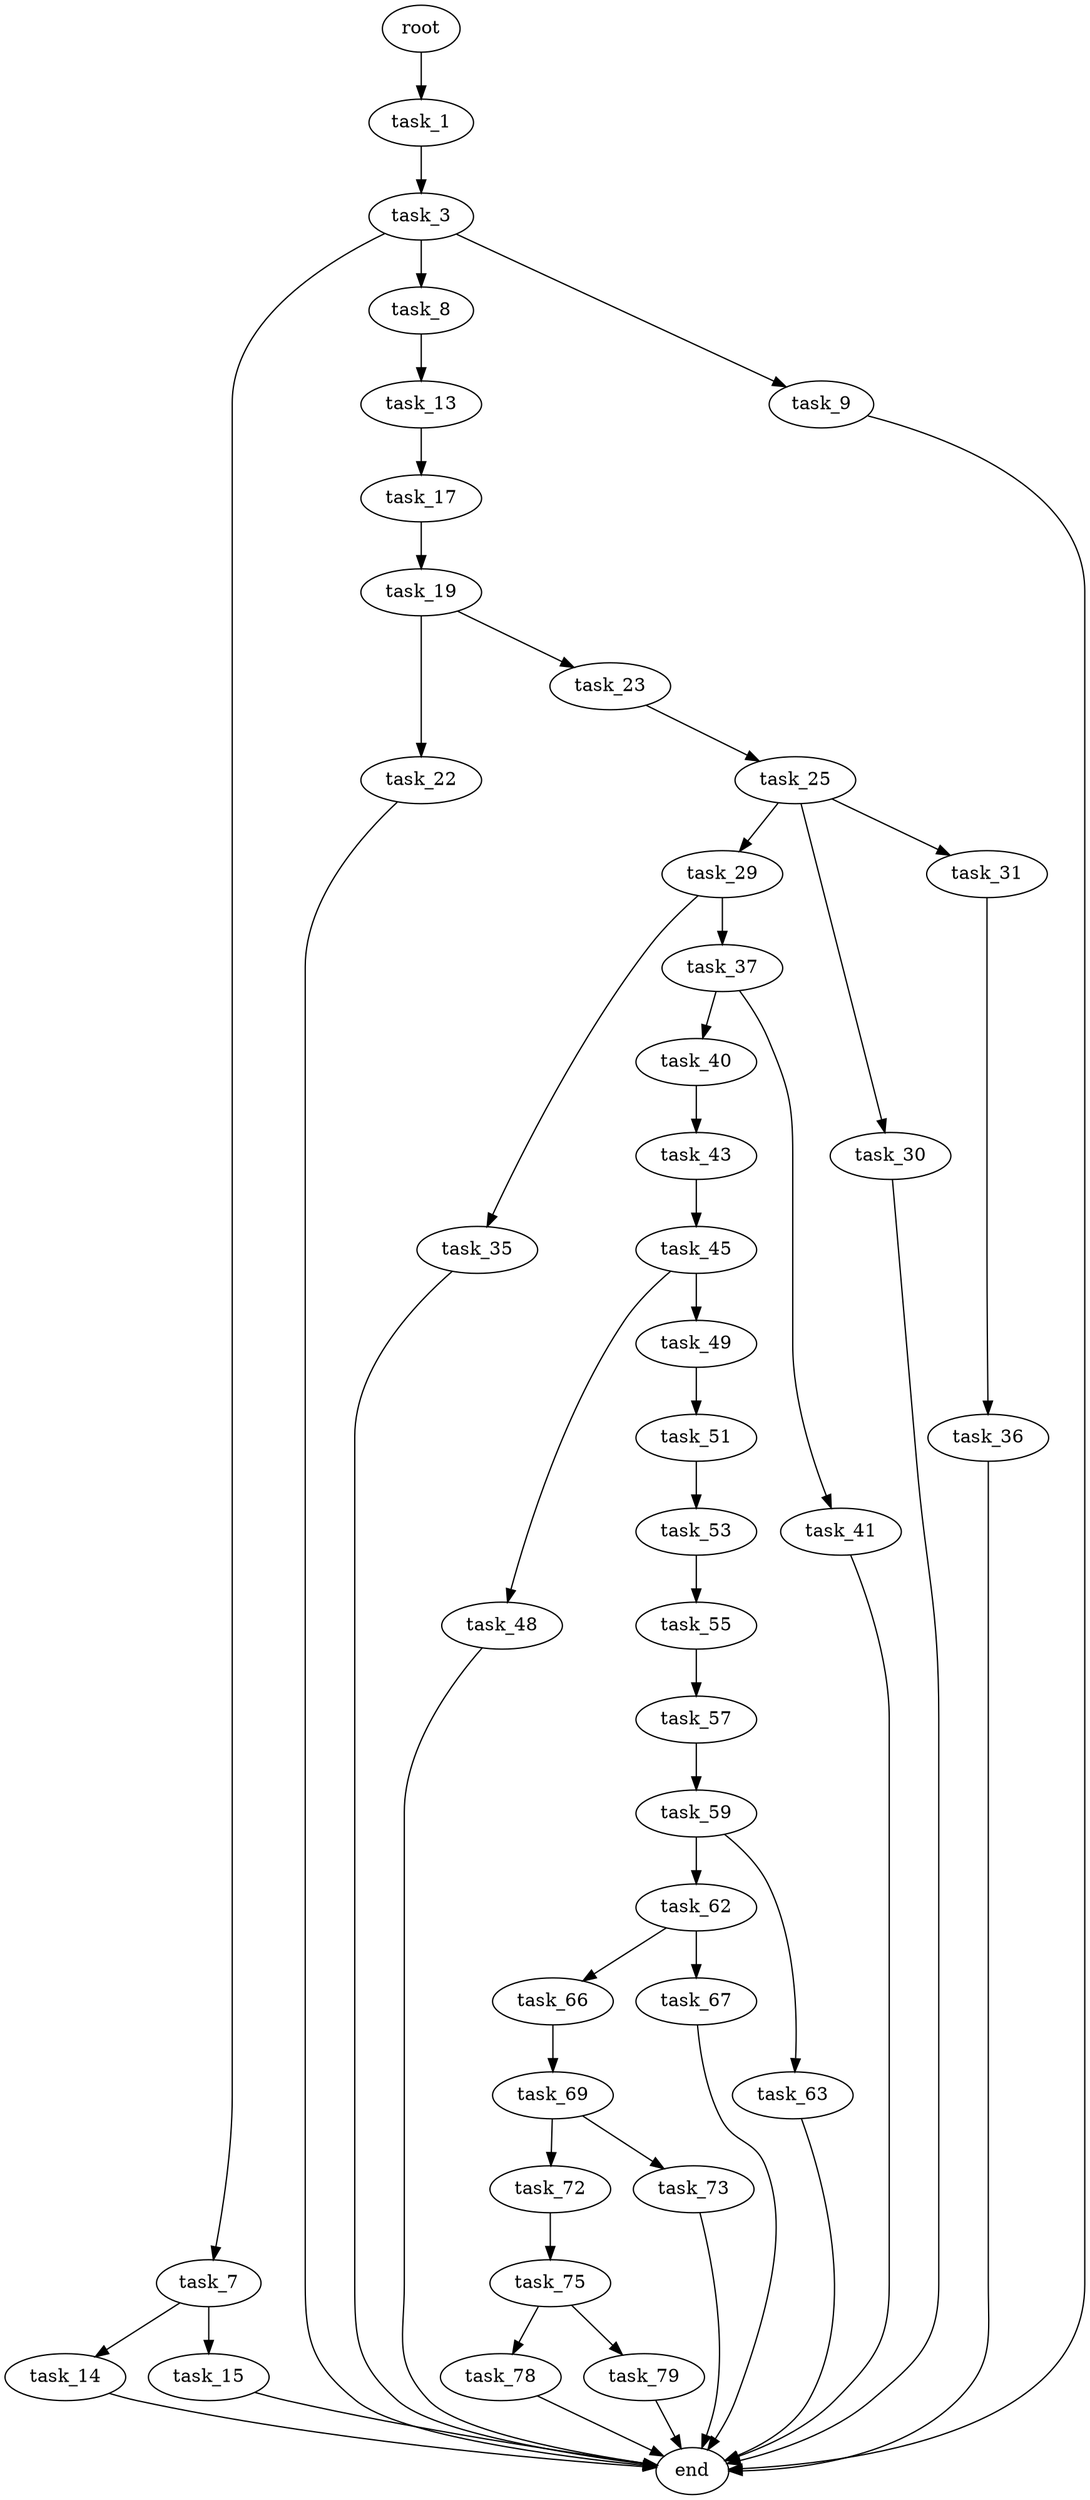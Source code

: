 digraph G {
  root [size="0.000000"];
  task_1 [size="515174409672.000000"];
  task_3 [size="4450778146.000000"];
  task_7 [size="229375991645.000000"];
  task_8 [size="871946453.000000"];
  task_9 [size="68719476736.000000"];
  task_14 [size="27745785842.000000"];
  task_15 [size="32527196040.000000"];
  task_13 [size="134217728000.000000"];
  end [size="0.000000"];
  task_17 [size="231928233984.000000"];
  task_19 [size="762100088.000000"];
  task_22 [size="368293445632.000000"];
  task_23 [size="999526844.000000"];
  task_25 [size="28896188076.000000"];
  task_29 [size="1512568091.000000"];
  task_30 [size="8589934592.000000"];
  task_31 [size="71144647032.000000"];
  task_35 [size="301797804048.000000"];
  task_37 [size="118371886766.000000"];
  task_36 [size="28991029248.000000"];
  task_40 [size="1134529094.000000"];
  task_41 [size="5468003342.000000"];
  task_43 [size="549755813888.000000"];
  task_45 [size="5323969620.000000"];
  task_48 [size="134217728000.000000"];
  task_49 [size="549755813888.000000"];
  task_51 [size="3819334352.000000"];
  task_53 [size="3994646569.000000"];
  task_55 [size="669644197.000000"];
  task_57 [size="6117053003.000000"];
  task_59 [size="114069668159.000000"];
  task_62 [size="23499034180.000000"];
  task_63 [size="231928233984.000000"];
  task_66 [size="4813619448.000000"];
  task_67 [size="28991029248.000000"];
  task_69 [size="240231233971.000000"];
  task_72 [size="26485500009.000000"];
  task_73 [size="301932265003.000000"];
  task_75 [size="549755813888.000000"];
  task_78 [size="2300412692.000000"];
  task_79 [size="84266887243.000000"];

  root -> task_1 [size="1.000000"];
  task_1 -> task_3 [size="536870912.000000"];
  task_3 -> task_7 [size="301989888.000000"];
  task_3 -> task_8 [size="301989888.000000"];
  task_3 -> task_9 [size="301989888.000000"];
  task_7 -> task_14 [size="209715200.000000"];
  task_7 -> task_15 [size="209715200.000000"];
  task_8 -> task_13 [size="75497472.000000"];
  task_9 -> end [size="1.000000"];
  task_14 -> end [size="1.000000"];
  task_15 -> end [size="1.000000"];
  task_13 -> task_17 [size="209715200.000000"];
  task_17 -> task_19 [size="301989888.000000"];
  task_19 -> task_22 [size="33554432.000000"];
  task_19 -> task_23 [size="33554432.000000"];
  task_22 -> end [size="1.000000"];
  task_23 -> task_25 [size="33554432.000000"];
  task_25 -> task_29 [size="33554432.000000"];
  task_25 -> task_30 [size="33554432.000000"];
  task_25 -> task_31 [size="33554432.000000"];
  task_29 -> task_35 [size="33554432.000000"];
  task_29 -> task_37 [size="33554432.000000"];
  task_30 -> end [size="1.000000"];
  task_31 -> task_36 [size="75497472.000000"];
  task_35 -> end [size="1.000000"];
  task_37 -> task_40 [size="301989888.000000"];
  task_37 -> task_41 [size="301989888.000000"];
  task_36 -> end [size="1.000000"];
  task_40 -> task_43 [size="75497472.000000"];
  task_41 -> end [size="1.000000"];
  task_43 -> task_45 [size="536870912.000000"];
  task_45 -> task_48 [size="301989888.000000"];
  task_45 -> task_49 [size="301989888.000000"];
  task_48 -> end [size="1.000000"];
  task_49 -> task_51 [size="536870912.000000"];
  task_51 -> task_53 [size="209715200.000000"];
  task_53 -> task_55 [size="209715200.000000"];
  task_55 -> task_57 [size="33554432.000000"];
  task_57 -> task_59 [size="301989888.000000"];
  task_59 -> task_62 [size="301989888.000000"];
  task_59 -> task_63 [size="301989888.000000"];
  task_62 -> task_66 [size="33554432.000000"];
  task_62 -> task_67 [size="33554432.000000"];
  task_63 -> end [size="1.000000"];
  task_66 -> task_69 [size="134217728.000000"];
  task_67 -> end [size="1.000000"];
  task_69 -> task_72 [size="679477248.000000"];
  task_69 -> task_73 [size="679477248.000000"];
  task_72 -> task_75 [size="679477248.000000"];
  task_73 -> end [size="1.000000"];
  task_75 -> task_78 [size="536870912.000000"];
  task_75 -> task_79 [size="536870912.000000"];
  task_78 -> end [size="1.000000"];
  task_79 -> end [size="1.000000"];
}
